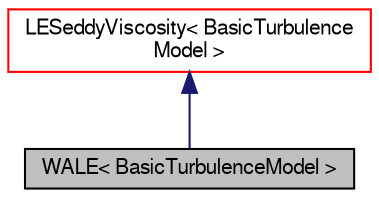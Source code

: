 digraph "WALE&lt; BasicTurbulenceModel &gt;"
{
  bgcolor="transparent";
  edge [fontname="FreeSans",fontsize="10",labelfontname="FreeSans",labelfontsize="10"];
  node [fontname="FreeSans",fontsize="10",shape=record];
  Node1 [label="WALE\< BasicTurbulenceModel \>",height=0.2,width=0.4,color="black", fillcolor="grey75", style="filled" fontcolor="black"];
  Node2 -> Node1 [dir="back",color="midnightblue",fontsize="10",style="solid",fontname="FreeSans"];
  Node2 [label="LESeddyViscosity\< BasicTurbulence\lModel \>",height=0.2,width=0.4,color="red",URL="$a01257.html",tooltip="Eddy viscosity LES SGS model base class. "];
}
